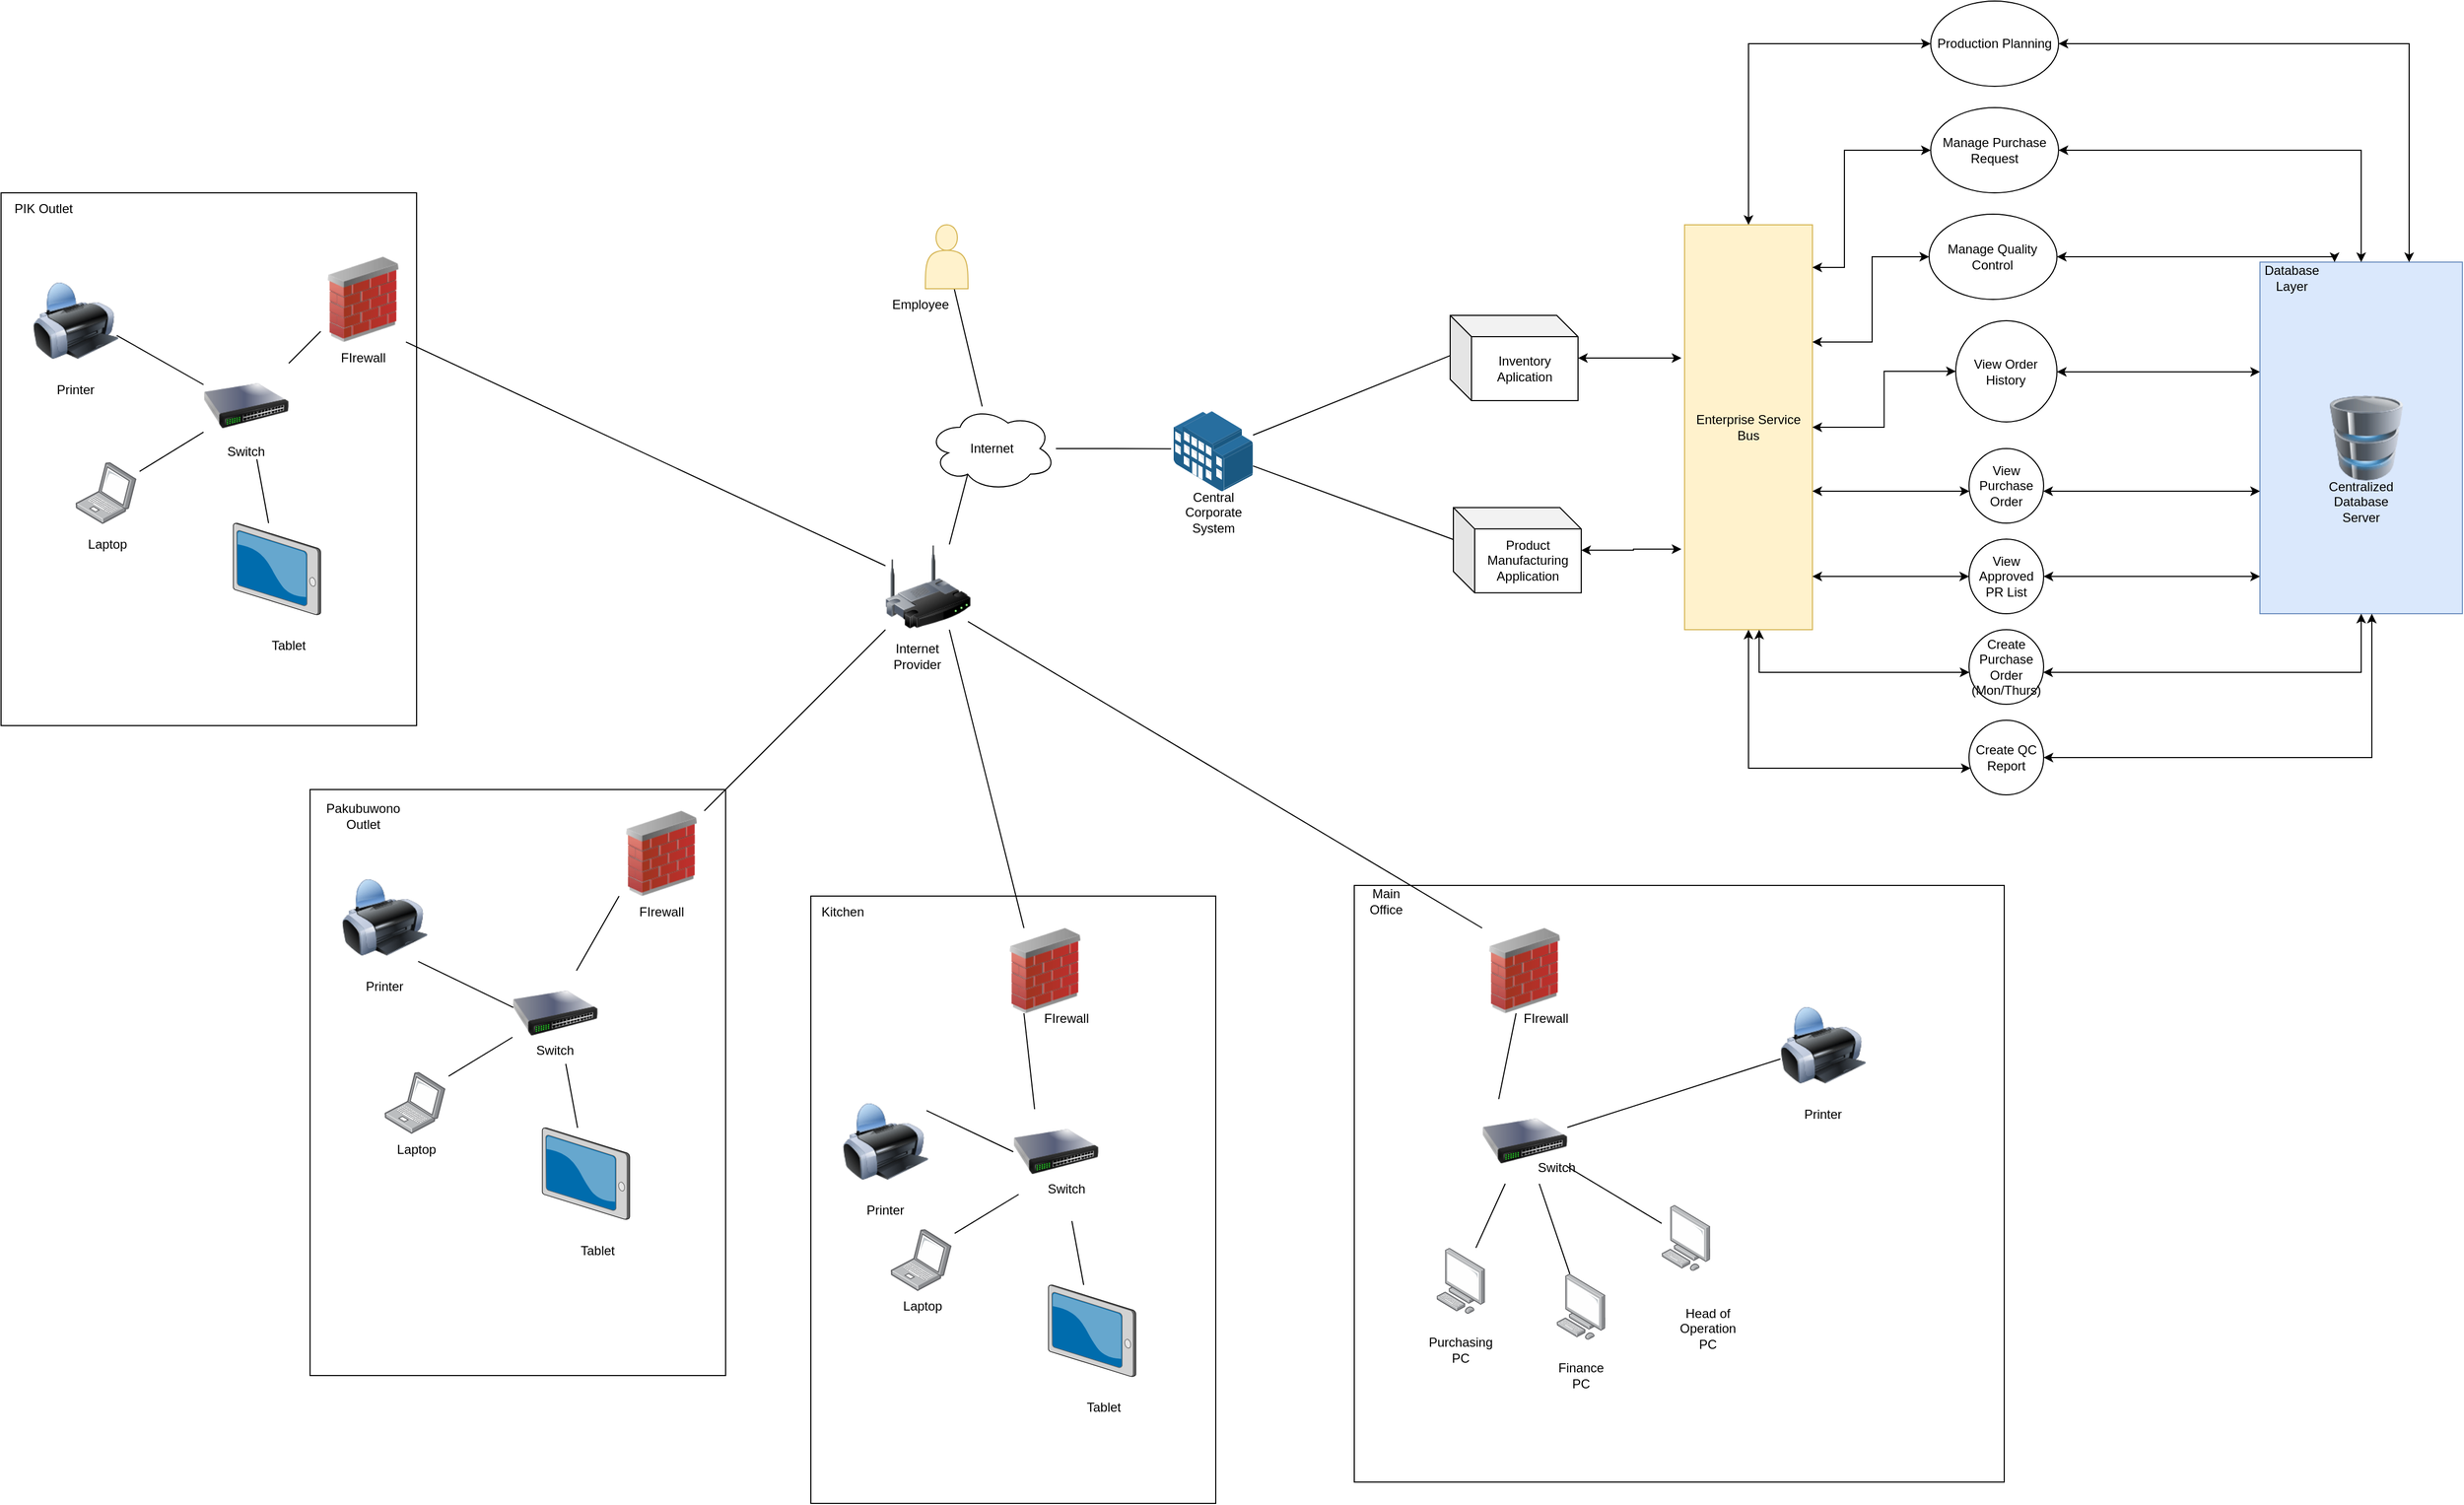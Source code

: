 <mxfile version="21.5.0" type="google">
  <diagram name="Network Diagram" id="NVMq7lsLO7Owd25coHqG">
    <mxGraphModel grid="0" page="0" gridSize="10" guides="1" tooltips="1" connect="1" arrows="1" fold="1" pageScale="1" pageWidth="850" pageHeight="1100" math="0" shadow="0">
      <root>
        <mxCell id="0" />
        <mxCell id="1" parent="0" />
        <mxCell id="jkwwJKn7hhoEOLC9MU1T-40" style="rounded=0;orthogonalLoop=1;jettySize=auto;html=1;endArrow=none;endFill=0;" edge="1" parent="1" source="jkwwJKn7hhoEOLC9MU1T-1" target="jkwwJKn7hhoEOLC9MU1T-2">
          <mxGeometry relative="1" as="geometry" />
        </mxCell>
        <mxCell id="jkwwJKn7hhoEOLC9MU1T-74" style="edgeStyle=orthogonalEdgeStyle;rounded=0;orthogonalLoop=1;jettySize=auto;html=1;entryX=-0.025;entryY=0.47;entryDx=0;entryDy=0;entryPerimeter=0;endArrow=none;endFill=0;" edge="1" parent="1" source="jkwwJKn7hhoEOLC9MU1T-1" target="jkwwJKn7hhoEOLC9MU1T-7">
          <mxGeometry relative="1" as="geometry" />
        </mxCell>
        <mxCell id="jkwwJKn7hhoEOLC9MU1T-1" value="Internet" style="ellipse;shape=cloud;whiteSpace=wrap;html=1;" vertex="1" parent="1">
          <mxGeometry x="360" y="290" width="120" height="80" as="geometry" />
        </mxCell>
        <mxCell id="jkwwJKn7hhoEOLC9MU1T-2" value="" style="shape=actor;whiteSpace=wrap;html=1;fillColor=#fff2cc;strokeColor=#d6b656;" vertex="1" parent="1">
          <mxGeometry x="357.5" y="120" width="40" height="60" as="geometry" />
        </mxCell>
        <mxCell id="jkwwJKn7hhoEOLC9MU1T-4" value="Employee" style="text;html=1;strokeColor=none;fillColor=none;align=center;verticalAlign=middle;whiteSpace=wrap;rounded=0;" vertex="1" parent="1">
          <mxGeometry x="322.5" y="180" width="60" height="30" as="geometry" />
        </mxCell>
        <mxCell id="jkwwJKn7hhoEOLC9MU1T-5" value="" style="rounded=0;whiteSpace=wrap;html=1;" vertex="1" parent="1">
          <mxGeometry x="-510" y="90" width="390" height="500" as="geometry" />
        </mxCell>
        <mxCell id="jkwwJKn7hhoEOLC9MU1T-6" value="PIK Outlet" style="text;html=1;strokeColor=none;fillColor=none;align=center;verticalAlign=middle;whiteSpace=wrap;rounded=0;" vertex="1" parent="1">
          <mxGeometry x="-500" y="90" width="60" height="30" as="geometry" />
        </mxCell>
        <mxCell id="jkwwJKn7hhoEOLC9MU1T-75" style="rounded=0;orthogonalLoop=1;jettySize=auto;html=1;entryX=0.006;entryY=0.468;entryDx=0;entryDy=0;entryPerimeter=0;endArrow=none;endFill=0;" edge="1" parent="1" source="jkwwJKn7hhoEOLC9MU1T-7" target="jkwwJKn7hhoEOLC9MU1T-72">
          <mxGeometry relative="1" as="geometry" />
        </mxCell>
        <mxCell id="jkwwJKn7hhoEOLC9MU1T-76" style="rounded=0;orthogonalLoop=1;jettySize=auto;html=1;entryX=0;entryY=0;entryDx=0;entryDy=30;entryPerimeter=0;endArrow=none;endFill=0;" edge="1" parent="1" source="jkwwJKn7hhoEOLC9MU1T-7" target="jkwwJKn7hhoEOLC9MU1T-73">
          <mxGeometry relative="1" as="geometry" />
        </mxCell>
        <mxCell id="jkwwJKn7hhoEOLC9MU1T-7" value="" style="image;points=[];aspect=fixed;html=1;align=center;shadow=0;dashed=0;image=img/lib/allied_telesis/buildings/Large_Building.svg;" vertex="1" parent="1">
          <mxGeometry x="590" y="295" width="75" height="75" as="geometry" />
        </mxCell>
        <mxCell id="jkwwJKn7hhoEOLC9MU1T-9" value="" style="rounded=0;whiteSpace=wrap;html=1;" vertex="1" parent="1">
          <mxGeometry x="-220" y="650" width="390" height="550" as="geometry" />
        </mxCell>
        <mxCell id="jkwwJKn7hhoEOLC9MU1T-10" value="Pakubuwono Outlet" style="text;html=1;strokeColor=none;fillColor=none;align=center;verticalAlign=middle;whiteSpace=wrap;rounded=0;" vertex="1" parent="1">
          <mxGeometry x="-220" y="660" width="100" height="30" as="geometry" />
        </mxCell>
        <mxCell id="jkwwJKn7hhoEOLC9MU1T-13" value="" style="rounded=0;whiteSpace=wrap;html=1;fontStyle=1" vertex="1" parent="1">
          <mxGeometry x="250" y="750" width="380" height="570" as="geometry" />
        </mxCell>
        <mxCell id="jkwwJKn7hhoEOLC9MU1T-14" value="Kitchen" style="text;html=1;strokeColor=none;fillColor=none;align=center;verticalAlign=middle;whiteSpace=wrap;rounded=0;fontStyle=0" vertex="1" parent="1">
          <mxGeometry x="250" y="750" width="60" height="30" as="geometry" />
        </mxCell>
        <mxCell id="jkwwJKn7hhoEOLC9MU1T-15" value="" style="rounded=0;whiteSpace=wrap;html=1;" vertex="1" parent="1">
          <mxGeometry x="760" y="740" width="610" height="560" as="geometry" />
        </mxCell>
        <mxCell id="jkwwJKn7hhoEOLC9MU1T-16" value="Main Office" style="text;html=1;strokeColor=none;fillColor=none;align=center;verticalAlign=middle;whiteSpace=wrap;rounded=0;" vertex="1" parent="1">
          <mxGeometry x="760" y="740" width="60" height="30" as="geometry" />
        </mxCell>
        <mxCell id="jkwwJKn7hhoEOLC9MU1T-17" value="" style="image;html=1;image=img/lib/clip_art/networking/Firewall_02_128x128.png" vertex="1" parent="1">
          <mxGeometry x="-210" y="150" width="80" height="80" as="geometry" />
        </mxCell>
        <mxCell id="jkwwJKn7hhoEOLC9MU1T-18" value="" style="image;html=1;image=img/lib/clip_art/networking/Firewall_02_128x128.png" vertex="1" parent="1">
          <mxGeometry x="70" y="670" width="80" height="80" as="geometry" />
        </mxCell>
        <mxCell id="jkwwJKn7hhoEOLC9MU1T-19" value="" style="image;html=1;image=img/lib/clip_art/networking/Firewall_02_128x128.png" vertex="1" parent="1">
          <mxGeometry x="430" y="780" width="80" height="80" as="geometry" />
        </mxCell>
        <mxCell id="jkwwJKn7hhoEOLC9MU1T-20" value="" style="image;html=1;image=img/lib/clip_art/networking/Firewall_02_128x128.png" vertex="1" parent="1">
          <mxGeometry x="880" y="780" width="80" height="80" as="geometry" />
        </mxCell>
        <mxCell id="jkwwJKn7hhoEOLC9MU1T-21" value="" style="image;html=1;image=img/lib/clip_art/networking/Wireless_Router_128x128.png" vertex="1" parent="1">
          <mxGeometry x="320" y="420" width="80" height="80" as="geometry" />
        </mxCell>
        <mxCell id="jkwwJKn7hhoEOLC9MU1T-22" value="" style="endArrow=none;html=1;rounded=0;exitX=1;exitY=1;exitDx=0;exitDy=0;entryX=0;entryY=0.25;entryDx=0;entryDy=0;" edge="1" parent="1" source="jkwwJKn7hhoEOLC9MU1T-17" target="jkwwJKn7hhoEOLC9MU1T-21">
          <mxGeometry width="50" height="50" relative="1" as="geometry">
            <mxPoint x="240" y="540" as="sourcePoint" />
            <mxPoint x="290" y="490" as="targetPoint" />
          </mxGeometry>
        </mxCell>
        <mxCell id="jkwwJKn7hhoEOLC9MU1T-23" value="" style="endArrow=none;html=1;rounded=0;exitX=1;exitY=0;exitDx=0;exitDy=0;entryX=0;entryY=1;entryDx=0;entryDy=0;" edge="1" parent="1" source="jkwwJKn7hhoEOLC9MU1T-18" target="jkwwJKn7hhoEOLC9MU1T-21">
          <mxGeometry width="50" height="50" relative="1" as="geometry">
            <mxPoint x="240" y="540" as="sourcePoint" />
            <mxPoint x="290" y="490" as="targetPoint" />
          </mxGeometry>
        </mxCell>
        <mxCell id="jkwwJKn7hhoEOLC9MU1T-24" value="" style="endArrow=none;html=1;rounded=0;entryX=0.75;entryY=1;entryDx=0;entryDy=0;exitX=0.25;exitY=0;exitDx=0;exitDy=0;" edge="1" parent="1" source="jkwwJKn7hhoEOLC9MU1T-19" target="jkwwJKn7hhoEOLC9MU1T-21">
          <mxGeometry width="50" height="50" relative="1" as="geometry">
            <mxPoint x="410" y="620" as="sourcePoint" />
            <mxPoint x="460" y="570" as="targetPoint" />
          </mxGeometry>
        </mxCell>
        <mxCell id="jkwwJKn7hhoEOLC9MU1T-25" value="Internet Provider" style="text;html=1;strokeColor=none;fillColor=none;align=center;verticalAlign=middle;whiteSpace=wrap;rounded=0;" vertex="1" parent="1">
          <mxGeometry x="320" y="510" width="60" height="30" as="geometry" />
        </mxCell>
        <mxCell id="jkwwJKn7hhoEOLC9MU1T-26" value="" style="endArrow=none;html=1;rounded=0;entryX=0;entryY=0;entryDx=0;entryDy=0;exitX=0.968;exitY=0.904;exitDx=0;exitDy=0;exitPerimeter=0;" edge="1" parent="1" source="jkwwJKn7hhoEOLC9MU1T-21" target="jkwwJKn7hhoEOLC9MU1T-20">
          <mxGeometry width="50" height="50" relative="1" as="geometry">
            <mxPoint x="410" y="620" as="sourcePoint" />
            <mxPoint x="460" y="570" as="targetPoint" />
          </mxGeometry>
        </mxCell>
        <mxCell id="jkwwJKn7hhoEOLC9MU1T-27" value="" style="endArrow=none;html=1;rounded=0;entryX=0.31;entryY=0.8;entryDx=0;entryDy=0;entryPerimeter=0;exitX=0.75;exitY=0;exitDx=0;exitDy=0;" edge="1" parent="1" source="jkwwJKn7hhoEOLC9MU1T-21" target="jkwwJKn7hhoEOLC9MU1T-1">
          <mxGeometry width="50" height="50" relative="1" as="geometry">
            <mxPoint x="480" y="550" as="sourcePoint" />
            <mxPoint x="530" y="500" as="targetPoint" />
          </mxGeometry>
        </mxCell>
        <mxCell id="jkwwJKn7hhoEOLC9MU1T-28" value="" style="image;html=1;image=img/lib/clip_art/networking/Switch_128x128.png" vertex="1" parent="1">
          <mxGeometry x="-320" y="250" width="80" height="80" as="geometry" />
        </mxCell>
        <mxCell id="jkwwJKn7hhoEOLC9MU1T-29" value="" style="image;html=1;image=img/lib/clip_art/networking/Switch_128x128.png" vertex="1" parent="1">
          <mxGeometry x="-30" y="820" width="80" height="80" as="geometry" />
        </mxCell>
        <mxCell id="jkwwJKn7hhoEOLC9MU1T-30" value="" style="image;html=1;image=img/lib/clip_art/networking/Switch_128x128.png" vertex="1" parent="1">
          <mxGeometry x="440" y="950" width="80" height="80" as="geometry" />
        </mxCell>
        <mxCell id="jkwwJKn7hhoEOLC9MU1T-31" value="" style="image;html=1;image=img/lib/clip_art/networking/Switch_128x128.png" vertex="1" parent="1">
          <mxGeometry x="880" y="940" width="80" height="80" as="geometry" />
        </mxCell>
        <mxCell id="jkwwJKn7hhoEOLC9MU1T-32" value="FIrewall" style="text;html=1;strokeColor=none;fillColor=none;align=center;verticalAlign=middle;whiteSpace=wrap;rounded=0;" vertex="1" parent="1">
          <mxGeometry x="-200" y="230" width="60" height="30" as="geometry" />
        </mxCell>
        <mxCell id="jkwwJKn7hhoEOLC9MU1T-33" value="FIrewall" style="text;html=1;strokeColor=none;fillColor=none;align=center;verticalAlign=middle;whiteSpace=wrap;rounded=0;" vertex="1" parent="1">
          <mxGeometry x="80" y="750" width="60" height="30" as="geometry" />
        </mxCell>
        <mxCell id="jkwwJKn7hhoEOLC9MU1T-34" value="FIrewall" style="text;html=1;strokeColor=none;fillColor=none;align=center;verticalAlign=middle;whiteSpace=wrap;rounded=0;" vertex="1" parent="1">
          <mxGeometry x="460" y="850" width="60" height="30" as="geometry" />
        </mxCell>
        <mxCell id="jkwwJKn7hhoEOLC9MU1T-35" value="FIrewall" style="text;html=1;strokeColor=none;fillColor=none;align=center;verticalAlign=middle;whiteSpace=wrap;rounded=0;" vertex="1" parent="1">
          <mxGeometry x="910" y="850" width="60" height="30" as="geometry" />
        </mxCell>
        <mxCell id="jkwwJKn7hhoEOLC9MU1T-36" value="Switch" style="text;html=1;strokeColor=none;fillColor=none;align=center;verticalAlign=middle;whiteSpace=wrap;rounded=0;" vertex="1" parent="1">
          <mxGeometry x="-310" y="318" width="60" height="30" as="geometry" />
        </mxCell>
        <mxCell id="jkwwJKn7hhoEOLC9MU1T-37" value="Switch" style="text;html=1;strokeColor=none;fillColor=none;align=center;verticalAlign=middle;whiteSpace=wrap;rounded=0;" vertex="1" parent="1">
          <mxGeometry x="-20" y="880" width="60" height="30" as="geometry" />
        </mxCell>
        <mxCell id="jkwwJKn7hhoEOLC9MU1T-38" value="Switch" style="text;html=1;strokeColor=none;fillColor=none;align=center;verticalAlign=middle;whiteSpace=wrap;rounded=0;" vertex="1" parent="1">
          <mxGeometry x="460" y="1010" width="60" height="30" as="geometry" />
        </mxCell>
        <mxCell id="jkwwJKn7hhoEOLC9MU1T-39" value="Switch" style="text;html=1;strokeColor=none;fillColor=none;align=center;verticalAlign=middle;whiteSpace=wrap;rounded=0;" vertex="1" parent="1">
          <mxGeometry x="920" y="990" width="60" height="30" as="geometry" />
        </mxCell>
        <mxCell id="jkwwJKn7hhoEOLC9MU1T-41" value="" style="image;points=[];aspect=fixed;html=1;align=center;shadow=0;dashed=0;image=img/lib/allied_telesis/computer_and_terminals/Personal_Computer.svg;" vertex="1" parent="1">
          <mxGeometry x="1048.5" y="1040" width="45.6" height="61.8" as="geometry" />
        </mxCell>
        <mxCell id="jkwwJKn7hhoEOLC9MU1T-44" value="Head of Operation PC" style="text;html=1;strokeColor=none;fillColor=none;align=center;verticalAlign=middle;whiteSpace=wrap;rounded=0;" vertex="1" parent="1">
          <mxGeometry x="1061.5" y="1141" width="60" height="30" as="geometry" />
        </mxCell>
        <mxCell id="jkwwJKn7hhoEOLC9MU1T-49" value="Laptop" style="text;html=1;strokeColor=none;fillColor=none;align=center;verticalAlign=middle;whiteSpace=wrap;rounded=0;" vertex="1" parent="1">
          <mxGeometry x="-440" y="405.45" width="60" height="30" as="geometry" />
        </mxCell>
        <mxCell id="jkwwJKn7hhoEOLC9MU1T-58" value="" style="image;points=[];aspect=fixed;html=1;align=center;shadow=0;dashed=0;image=img/lib/allied_telesis/computer_and_terminals/Personal_Computer.svg;" vertex="1" parent="1">
          <mxGeometry x="950" y="1104.55" width="45.6" height="61.8" as="geometry" />
        </mxCell>
        <mxCell id="jkwwJKn7hhoEOLC9MU1T-61" value="Finance PC" style="text;html=1;strokeColor=none;fillColor=none;align=center;verticalAlign=middle;whiteSpace=wrap;rounded=0;" vertex="1" parent="1">
          <mxGeometry x="942.8" y="1185" width="60" height="30" as="geometry" />
        </mxCell>
        <mxCell id="jkwwJKn7hhoEOLC9MU1T-62" value="" style="image;html=1;image=img/lib/clip_art/computers/Printer_128x128.png" vertex="1" parent="1">
          <mxGeometry x="-190" y="730" width="80" height="80" as="geometry" />
        </mxCell>
        <mxCell id="jkwwJKn7hhoEOLC9MU1T-63" value="Printer" style="text;html=1;strokeColor=none;fillColor=none;align=center;verticalAlign=middle;whiteSpace=wrap;rounded=0;" vertex="1" parent="1">
          <mxGeometry x="-180" y="820" width="60" height="30" as="geometry" />
        </mxCell>
        <mxCell id="jkwwJKn7hhoEOLC9MU1T-64" value="" style="image;html=1;image=img/lib/clip_art/computers/Printer_128x128.png" vertex="1" parent="1">
          <mxGeometry x="-480" y="170" width="80" height="80" as="geometry" />
        </mxCell>
        <mxCell id="jkwwJKn7hhoEOLC9MU1T-65" value="Printer" style="text;html=1;strokeColor=none;fillColor=none;align=center;verticalAlign=middle;whiteSpace=wrap;rounded=0;" vertex="1" parent="1">
          <mxGeometry x="-470" y="260" width="60" height="30" as="geometry" />
        </mxCell>
        <mxCell id="jkwwJKn7hhoEOLC9MU1T-66" value="" style="image;html=1;image=img/lib/clip_art/computers/Printer_128x128.png" vertex="1" parent="1">
          <mxGeometry x="280" y="940.4" width="80" height="80" as="geometry" />
        </mxCell>
        <mxCell id="jkwwJKn7hhoEOLC9MU1T-67" value="Printer" style="text;html=1;strokeColor=none;fillColor=none;align=center;verticalAlign=middle;whiteSpace=wrap;rounded=0;" vertex="1" parent="1">
          <mxGeometry x="290" y="1030.4" width="60" height="30" as="geometry" />
        </mxCell>
        <mxCell id="jkwwJKn7hhoEOLC9MU1T-68" value="" style="image;html=1;image=img/lib/clip_art/computers/Printer_128x128.png" vertex="1" parent="1">
          <mxGeometry x="1160" y="850" width="80" height="80" as="geometry" />
        </mxCell>
        <mxCell id="jkwwJKn7hhoEOLC9MU1T-69" value="Printer" style="text;html=1;strokeColor=none;fillColor=none;align=center;verticalAlign=middle;whiteSpace=wrap;rounded=0;" vertex="1" parent="1">
          <mxGeometry x="1170" y="940" width="60" height="30" as="geometry" />
        </mxCell>
        <mxCell id="jkwwJKn7hhoEOLC9MU1T-71" value="Central Corporate System" style="text;html=1;strokeColor=none;fillColor=none;align=center;verticalAlign=middle;whiteSpace=wrap;rounded=0;" vertex="1" parent="1">
          <mxGeometry x="598" y="375" width="60" height="30" as="geometry" />
        </mxCell>
        <mxCell id="jkwwJKn7hhoEOLC9MU1T-78" value="" style="edgeStyle=orthogonalEdgeStyle;rounded=0;orthogonalLoop=1;jettySize=auto;html=1;entryX=-0.025;entryY=0.329;entryDx=0;entryDy=0;entryPerimeter=0;startArrow=classic;startFill=1;" edge="1" parent="1" source="jkwwJKn7hhoEOLC9MU1T-72" target="jkwwJKn7hhoEOLC9MU1T-77">
          <mxGeometry relative="1" as="geometry" />
        </mxCell>
        <mxCell id="jkwwJKn7hhoEOLC9MU1T-72" value="Inventory Aplication" style="shape=cube;whiteSpace=wrap;html=1;boundedLbl=1;backgroundOutline=1;darkOpacity=0.05;darkOpacity2=0.1;" vertex="1" parent="1">
          <mxGeometry x="850" y="205" width="120" height="80" as="geometry" />
        </mxCell>
        <mxCell id="jkwwJKn7hhoEOLC9MU1T-79" value="" style="edgeStyle=orthogonalEdgeStyle;rounded=0;orthogonalLoop=1;jettySize=auto;html=1;entryX=-0.025;entryY=0.801;entryDx=0;entryDy=0;entryPerimeter=0;startArrow=classic;startFill=1;" edge="1" parent="1" source="jkwwJKn7hhoEOLC9MU1T-73" target="jkwwJKn7hhoEOLC9MU1T-77">
          <mxGeometry relative="1" as="geometry">
            <Array as="points">
              <mxPoint x="1022" y="425" />
              <mxPoint x="1022" y="424" />
            </Array>
          </mxGeometry>
        </mxCell>
        <mxCell id="jkwwJKn7hhoEOLC9MU1T-73" value="Product Manufacturing Application" style="shape=cube;whiteSpace=wrap;html=1;boundedLbl=1;backgroundOutline=1;darkOpacity=0.05;darkOpacity2=0.1;" vertex="1" parent="1">
          <mxGeometry x="853" y="385.4" width="120" height="80" as="geometry" />
        </mxCell>
        <mxCell id="jkwwJKn7hhoEOLC9MU1T-77" value="Enterprise Service Bus" style="rounded=0;whiteSpace=wrap;html=1;fillColor=#fff2cc;strokeColor=#d6b656;" vertex="1" parent="1">
          <mxGeometry x="1070" y="120" width="120" height="380" as="geometry" />
        </mxCell>
        <mxCell id="jkwwJKn7hhoEOLC9MU1T-80" value="" style="rounded=0;whiteSpace=wrap;html=1;fillColor=#dae8fc;strokeColor=#6c8ebf;" vertex="1" parent="1">
          <mxGeometry x="1610" y="155" width="190" height="330" as="geometry" />
        </mxCell>
        <mxCell id="jkwwJKn7hhoEOLC9MU1T-81" value="Database Layer" style="text;html=1;strokeColor=none;fillColor=none;align=center;verticalAlign=middle;whiteSpace=wrap;rounded=0;" vertex="1" parent="1">
          <mxGeometry x="1610" y="155" width="60" height="30" as="geometry" />
        </mxCell>
        <mxCell id="jkwwJKn7hhoEOLC9MU1T-82" value="" style="image;html=1;image=img/lib/clip_art/computers/Database_128x128.png" vertex="1" parent="1">
          <mxGeometry x="1670" y="280" width="80" height="80" as="geometry" />
        </mxCell>
        <mxCell id="jkwwJKn7hhoEOLC9MU1T-83" value="Centralized Database Server" style="text;html=1;strokeColor=none;fillColor=none;align=center;verticalAlign=middle;whiteSpace=wrap;rounded=0;" vertex="1" parent="1">
          <mxGeometry x="1675" y="365" width="60" height="30" as="geometry" />
        </mxCell>
        <mxCell id="jkwwJKn7hhoEOLC9MU1T-85" value="" style="endArrow=none;html=1;rounded=0;" edge="1" parent="1" source="jkwwJKn7hhoEOLC9MU1T-28">
          <mxGeometry width="50" height="50" relative="1" as="geometry">
            <mxPoint x="-250" y="260" as="sourcePoint" />
            <mxPoint x="-210" y="220" as="targetPoint" />
          </mxGeometry>
        </mxCell>
        <mxCell id="jkwwJKn7hhoEOLC9MU1T-86" value="" style="endArrow=none;html=1;rounded=0;exitX=0.982;exitY=0.672;exitDx=0;exitDy=0;exitPerimeter=0;entryX=0;entryY=0.25;entryDx=0;entryDy=0;" edge="1" parent="1" source="jkwwJKn7hhoEOLC9MU1T-64" target="jkwwJKn7hhoEOLC9MU1T-28">
          <mxGeometry width="50" height="50" relative="1" as="geometry">
            <mxPoint x="-290" y="350" as="sourcePoint" />
            <mxPoint x="-240" y="300" as="targetPoint" />
          </mxGeometry>
        </mxCell>
        <mxCell id="jkwwJKn7hhoEOLC9MU1T-87" value="" style="endArrow=none;html=1;rounded=0;exitX=0.893;exitY=1.016;exitDx=0;exitDy=0;exitPerimeter=0;entryX=0.009;entryY=0.432;entryDx=0;entryDy=0;entryPerimeter=0;" edge="1" parent="1" source="jkwwJKn7hhoEOLC9MU1T-62" target="jkwwJKn7hhoEOLC9MU1T-29">
          <mxGeometry width="50" height="50" relative="1" as="geometry">
            <mxPoint y="750" as="sourcePoint" />
            <mxPoint x="50" y="700" as="targetPoint" />
          </mxGeometry>
        </mxCell>
        <mxCell id="jkwwJKn7hhoEOLC9MU1T-88" value="" style="endArrow=none;html=1;rounded=0;exitX=0.75;exitY=0;exitDx=0;exitDy=0;entryX=0;entryY=1;entryDx=0;entryDy=0;" edge="1" parent="1" source="jkwwJKn7hhoEOLC9MU1T-29" target="jkwwJKn7hhoEOLC9MU1T-18">
          <mxGeometry width="50" height="50" relative="1" as="geometry">
            <mxPoint y="750" as="sourcePoint" />
            <mxPoint x="50" y="700" as="targetPoint" />
          </mxGeometry>
        </mxCell>
        <mxCell id="jkwwJKn7hhoEOLC9MU1T-89" value="" style="endArrow=none;html=1;rounded=0;exitX=0.982;exitY=0.136;exitDx=0;exitDy=0;exitPerimeter=0;entryX=0;entryY=0.5;entryDx=0;entryDy=0;" edge="1" parent="1" source="jkwwJKn7hhoEOLC9MU1T-66" target="jkwwJKn7hhoEOLC9MU1T-30">
          <mxGeometry width="50" height="50" relative="1" as="geometry">
            <mxPoint x="360" y="940" as="sourcePoint" />
            <mxPoint x="410" y="890" as="targetPoint" />
          </mxGeometry>
        </mxCell>
        <mxCell id="jkwwJKn7hhoEOLC9MU1T-90" value="" style="endArrow=none;html=1;rounded=0;entryX=0.25;entryY=1;entryDx=0;entryDy=0;exitX=0.25;exitY=0;exitDx=0;exitDy=0;" edge="1" parent="1" source="jkwwJKn7hhoEOLC9MU1T-30" target="jkwwJKn7hhoEOLC9MU1T-19">
          <mxGeometry width="50" height="50" relative="1" as="geometry">
            <mxPoint x="360" y="940" as="sourcePoint" />
            <mxPoint x="410" y="890" as="targetPoint" />
          </mxGeometry>
        </mxCell>
        <mxCell id="jkwwJKn7hhoEOLC9MU1T-91" value="" style="endArrow=none;html=1;rounded=0;exitX=0.195;exitY=0.007;exitDx=0;exitDy=0;exitPerimeter=0;" edge="1" parent="1" source="jkwwJKn7hhoEOLC9MU1T-31" target="jkwwJKn7hhoEOLC9MU1T-20">
          <mxGeometry width="50" height="50" relative="1" as="geometry">
            <mxPoint x="850" y="940" as="sourcePoint" />
            <mxPoint x="900" y="890" as="targetPoint" />
          </mxGeometry>
        </mxCell>
        <mxCell id="jkwwJKn7hhoEOLC9MU1T-92" value="" style="endArrow=none;html=1;rounded=0;" edge="1" parent="1" source="jkwwJKn7hhoEOLC9MU1T-31" target="jkwwJKn7hhoEOLC9MU1T-68">
          <mxGeometry width="50" height="50" relative="1" as="geometry">
            <mxPoint x="980" y="1000" as="sourcePoint" />
            <mxPoint x="1030" y="950" as="targetPoint" />
          </mxGeometry>
        </mxCell>
        <mxCell id="d4GdmEZLq7_YlJv6CLmo-1" value="" style="verticalLabelPosition=bottom;sketch=0;aspect=fixed;html=1;verticalAlign=top;strokeColor=none;align=center;outlineConnect=0;shape=mxgraph.citrix.tablet_2;" vertex="1" parent="1">
          <mxGeometry x="-292" y="400" width="82" height="86" as="geometry" />
        </mxCell>
        <mxCell id="d4GdmEZLq7_YlJv6CLmo-2" value="" style="endArrow=none;html=1;rounded=0;" edge="1" parent="1" target="jkwwJKn7hhoEOLC9MU1T-28">
          <mxGeometry width="50" height="50" relative="1" as="geometry">
            <mxPoint x="-380" y="351.441" as="sourcePoint" />
            <mxPoint x="-310" y="280" as="targetPoint" />
          </mxGeometry>
        </mxCell>
        <mxCell id="i6U4-BNK0jWFAg_k8UE4-1" value="" style="endArrow=none;html=1;rounded=0;entryX=0.667;entryY=0.733;entryDx=0;entryDy=0;entryPerimeter=0;" edge="1" parent="1" source="d4GdmEZLq7_YlJv6CLmo-1" target="jkwwJKn7hhoEOLC9MU1T-36">
          <mxGeometry width="50" height="50" relative="1" as="geometry">
            <mxPoint x="-370" y="361" as="sourcePoint" />
            <mxPoint x="-310" y="325" as="targetPoint" />
          </mxGeometry>
        </mxCell>
        <mxCell id="i6U4-BNK0jWFAg_k8UE4-5" value="Laptop" style="text;html=1;strokeColor=none;fillColor=none;align=center;verticalAlign=middle;whiteSpace=wrap;rounded=0;" vertex="1" parent="1">
          <mxGeometry x="-150" y="972.95" width="60" height="30" as="geometry" />
        </mxCell>
        <mxCell id="i6U4-BNK0jWFAg_k8UE4-6" value="" style="verticalLabelPosition=bottom;sketch=0;aspect=fixed;html=1;verticalAlign=top;strokeColor=none;align=center;outlineConnect=0;shape=mxgraph.citrix.tablet_2;" vertex="1" parent="1">
          <mxGeometry x="-2" y="967.5" width="82" height="86" as="geometry" />
        </mxCell>
        <mxCell id="i6U4-BNK0jWFAg_k8UE4-7" value="" style="endArrow=none;html=1;rounded=0;" edge="1" parent="1">
          <mxGeometry width="50" height="50" relative="1" as="geometry">
            <mxPoint x="-90" y="919.058" as="sourcePoint" />
            <mxPoint x="-30" y="882.5" as="targetPoint" />
          </mxGeometry>
        </mxCell>
        <mxCell id="i6U4-BNK0jWFAg_k8UE4-8" value="" style="endArrow=none;html=1;rounded=0;entryX=0.667;entryY=0.733;entryDx=0;entryDy=0;entryPerimeter=0;" edge="1" parent="1" source="i6U4-BNK0jWFAg_k8UE4-6">
          <mxGeometry width="50" height="50" relative="1" as="geometry">
            <mxPoint x="-80" y="928.5" as="sourcePoint" />
            <mxPoint x="20" y="907.5" as="targetPoint" />
          </mxGeometry>
        </mxCell>
        <mxCell id="i6U4-BNK0jWFAg_k8UE4-9" value="Tablet" style="text;html=1;strokeColor=none;fillColor=none;align=center;verticalAlign=middle;whiteSpace=wrap;rounded=0;" vertex="1" parent="1">
          <mxGeometry x="20" y="1067.5" width="60" height="30" as="geometry" />
        </mxCell>
        <mxCell id="i6U4-BNK0jWFAg_k8UE4-10" value="" style="image;points=[];aspect=fixed;html=1;align=center;shadow=0;dashed=0;image=img/lib/allied_telesis/computer_and_terminals/Laptop.svg;" vertex="1" parent="1">
          <mxGeometry x="-440" y="342.8" width="57" height="57.81" as="geometry" />
        </mxCell>
        <mxCell id="i6U4-BNK0jWFAg_k8UE4-2" value="Tablet" style="text;html=1;strokeColor=none;fillColor=none;align=center;verticalAlign=middle;whiteSpace=wrap;rounded=0;" vertex="1" parent="1">
          <mxGeometry x="-270" y="500" width="60" height="30" as="geometry" />
        </mxCell>
        <mxCell id="i6U4-BNK0jWFAg_k8UE4-11" value="" style="image;points=[];aspect=fixed;html=1;align=center;shadow=0;dashed=0;image=img/lib/allied_telesis/computer_and_terminals/Laptop.svg;" vertex="1" parent="1">
          <mxGeometry x="-150" y="915.14" width="57" height="57.81" as="geometry" />
        </mxCell>
        <mxCell id="i6U4-BNK0jWFAg_k8UE4-16" value="Laptop" style="text;html=1;strokeColor=none;fillColor=none;align=center;verticalAlign=middle;whiteSpace=wrap;rounded=0;" vertex="1" parent="1">
          <mxGeometry x="325" y="1120.45" width="60" height="30" as="geometry" />
        </mxCell>
        <mxCell id="i6U4-BNK0jWFAg_k8UE4-17" value="" style="verticalLabelPosition=bottom;sketch=0;aspect=fixed;html=1;verticalAlign=top;strokeColor=none;align=center;outlineConnect=0;shape=mxgraph.citrix.tablet_2;" vertex="1" parent="1">
          <mxGeometry x="473" y="1115" width="82" height="86" as="geometry" />
        </mxCell>
        <mxCell id="i6U4-BNK0jWFAg_k8UE4-18" value="" style="endArrow=none;html=1;rounded=0;" edge="1" parent="1">
          <mxGeometry width="50" height="50" relative="1" as="geometry">
            <mxPoint x="385" y="1066.558" as="sourcePoint" />
            <mxPoint x="445" y="1030" as="targetPoint" />
          </mxGeometry>
        </mxCell>
        <mxCell id="i6U4-BNK0jWFAg_k8UE4-19" value="" style="endArrow=none;html=1;rounded=0;entryX=0.667;entryY=0.733;entryDx=0;entryDy=0;entryPerimeter=0;" edge="1" parent="1" source="i6U4-BNK0jWFAg_k8UE4-17">
          <mxGeometry width="50" height="50" relative="1" as="geometry">
            <mxPoint x="395" y="1076" as="sourcePoint" />
            <mxPoint x="495.0" y="1055" as="targetPoint" />
          </mxGeometry>
        </mxCell>
        <mxCell id="i6U4-BNK0jWFAg_k8UE4-20" value="Tablet" style="text;html=1;strokeColor=none;fillColor=none;align=center;verticalAlign=middle;whiteSpace=wrap;rounded=0;" vertex="1" parent="1">
          <mxGeometry x="495.0" y="1215" width="60" height="30" as="geometry" />
        </mxCell>
        <mxCell id="i6U4-BNK0jWFAg_k8UE4-21" value="" style="image;points=[];aspect=fixed;html=1;align=center;shadow=0;dashed=0;image=img/lib/allied_telesis/computer_and_terminals/Laptop.svg;" vertex="1" parent="1">
          <mxGeometry x="325" y="1062.64" width="57" height="57.81" as="geometry" />
        </mxCell>
        <mxCell id="i6U4-BNK0jWFAg_k8UE4-22" value="" style="image;points=[];aspect=fixed;html=1;align=center;shadow=0;dashed=0;image=img/lib/allied_telesis/computer_and_terminals/Personal_Computer.svg;" vertex="1" parent="1">
          <mxGeometry x="837.2" y="1080.22" width="45.6" height="61.8" as="geometry" />
        </mxCell>
        <mxCell id="i6U4-BNK0jWFAg_k8UE4-23" value="Purchasing PC" style="text;html=1;strokeColor=none;fillColor=none;align=center;verticalAlign=middle;whiteSpace=wrap;rounded=0;" vertex="1" parent="1">
          <mxGeometry x="830" y="1160.67" width="60" height="30" as="geometry" />
        </mxCell>
        <mxCell id="i6U4-BNK0jWFAg_k8UE4-24" value="" style="endArrow=none;html=1;rounded=0;" edge="1" parent="1" source="jkwwJKn7hhoEOLC9MU1T-31" target="i6U4-BNK0jWFAg_k8UE4-22">
          <mxGeometry width="50" height="50" relative="1" as="geometry">
            <mxPoint x="970" y="977" as="sourcePoint" />
            <mxPoint x="1170" y="913" as="targetPoint" />
          </mxGeometry>
        </mxCell>
        <mxCell id="i6U4-BNK0jWFAg_k8UE4-25" value="" style="endArrow=none;html=1;rounded=0;" edge="1" parent="1" source="jkwwJKn7hhoEOLC9MU1T-31" target="jkwwJKn7hhoEOLC9MU1T-58">
          <mxGeometry width="50" height="50" relative="1" as="geometry">
            <mxPoint x="912" y="1030" as="sourcePoint" />
            <mxPoint x="884" y="1090" as="targetPoint" />
          </mxGeometry>
        </mxCell>
        <mxCell id="i6U4-BNK0jWFAg_k8UE4-26" value="" style="endArrow=none;html=1;rounded=0;" edge="1" parent="1" source="jkwwJKn7hhoEOLC9MU1T-31" target="jkwwJKn7hhoEOLC9MU1T-41">
          <mxGeometry width="50" height="50" relative="1" as="geometry">
            <mxPoint x="944" y="1030" as="sourcePoint" />
            <mxPoint x="972" y="1115" as="targetPoint" />
          </mxGeometry>
        </mxCell>
        <mxCell id="2i_2w3KIfX5WxP5sCduS-25" style="edgeStyle=orthogonalEdgeStyle;rounded=0;orthogonalLoop=1;jettySize=auto;html=1;fontFamily=Helvetica;fontSize=12;fontColor=default;startArrow=classic;startFill=1;" edge="1" parent="1" source="2i_2w3KIfX5WxP5sCduS-26" target="jkwwJKn7hhoEOLC9MU1T-77">
          <mxGeometry relative="1" as="geometry">
            <Array as="points">
              <mxPoint x="1130" y="-50" />
            </Array>
            <mxPoint x="1192" y="99.39" as="targetPoint" />
          </mxGeometry>
        </mxCell>
        <mxCell id="2i_2w3KIfX5WxP5sCduS-26" value="&lt;div&gt;Production Planning&lt;/div&gt;" style="ellipse;whiteSpace=wrap;html=1;" vertex="1" parent="1">
          <mxGeometry x="1301" y="-90" width="120" height="80" as="geometry" />
        </mxCell>
        <mxCell id="2i_2w3KIfX5WxP5sCduS-27" value="" style="edgeStyle=orthogonalEdgeStyle;rounded=0;orthogonalLoop=1;jettySize=auto;html=1;fontFamily=Helvetica;fontSize=12;fontColor=default;startArrow=classic;startFill=1;" edge="1" parent="1" source="2i_2w3KIfX5WxP5sCduS-28" target="jkwwJKn7hhoEOLC9MU1T-77">
          <mxGeometry relative="1" as="geometry">
            <Array as="points">
              <mxPoint x="1246" y="150" />
              <mxPoint x="1246" y="230" />
            </Array>
            <mxPoint x="1191" y="227.39" as="targetPoint" />
          </mxGeometry>
        </mxCell>
        <mxCell id="2i_2w3KIfX5WxP5sCduS-28" value="&lt;div&gt;Manage Quality Control&lt;/div&gt;" style="ellipse;whiteSpace=wrap;html=1;" vertex="1" parent="1">
          <mxGeometry x="1299.48" y="110.0" width="120" height="80" as="geometry" />
        </mxCell>
        <mxCell id="2i_2w3KIfX5WxP5sCduS-29" style="edgeStyle=orthogonalEdgeStyle;rounded=0;orthogonalLoop=1;jettySize=auto;html=1;fontFamily=Helvetica;fontSize=12;fontColor=default;startArrow=classic;startFill=1;" edge="1" parent="1" source="2i_2w3KIfX5WxP5sCduS-30" target="jkwwJKn7hhoEOLC9MU1T-77">
          <mxGeometry relative="1" as="geometry">
            <mxPoint x="1193" y="143.39" as="targetPoint" />
            <Array as="points">
              <mxPoint x="1220" y="50" />
              <mxPoint x="1220" y="160" />
            </Array>
          </mxGeometry>
        </mxCell>
        <mxCell id="2i_2w3KIfX5WxP5sCduS-30" value="Manage Purchase Request" style="ellipse;whiteSpace=wrap;html=1;" vertex="1" parent="1">
          <mxGeometry x="1301" y="10.0" width="120" height="80" as="geometry" />
        </mxCell>
        <mxCell id="2i_2w3KIfX5WxP5sCduS-31" style="edgeStyle=orthogonalEdgeStyle;rounded=0;orthogonalLoop=1;jettySize=auto;html=1;fontFamily=Helvetica;fontSize=12;fontColor=default;startArrow=classic;startFill=1;" edge="1" parent="1" source="2i_2w3KIfX5WxP5sCduS-32" target="jkwwJKn7hhoEOLC9MU1T-77">
          <mxGeometry relative="1" as="geometry">
            <mxPoint x="1190" y="347.39" as="targetPoint" />
          </mxGeometry>
        </mxCell>
        <mxCell id="2i_2w3KIfX5WxP5sCduS-32" value="&lt;div&gt;View Order History&lt;/div&gt;" style="ellipse;whiteSpace=wrap;html=1;aspect=fixed;" vertex="1" parent="1">
          <mxGeometry x="1324.48" y="210.0" width="95" height="95" as="geometry" />
        </mxCell>
        <mxCell id="2i_2w3KIfX5WxP5sCduS-33" style="edgeStyle=orthogonalEdgeStyle;rounded=0;orthogonalLoop=1;jettySize=auto;html=1;fontFamily=Helvetica;fontSize=12;fontColor=default;startArrow=classic;startFill=1;" edge="1" parent="1" source="2i_2w3KIfX5WxP5sCduS-34" target="jkwwJKn7hhoEOLC9MU1T-77">
          <mxGeometry relative="1" as="geometry">
            <mxPoint x="1194" y="452.39" as="targetPoint" />
            <Array as="points">
              <mxPoint x="1320" y="370" />
              <mxPoint x="1320" y="370" />
            </Array>
          </mxGeometry>
        </mxCell>
        <mxCell id="2i_2w3KIfX5WxP5sCduS-34" value="&lt;div&gt;View Purchase Order&lt;/div&gt;" style="ellipse;whiteSpace=wrap;html=1;aspect=fixed;" vertex="1" parent="1">
          <mxGeometry x="1336.98" y="330" width="70" height="70" as="geometry" />
        </mxCell>
        <mxCell id="2i_2w3KIfX5WxP5sCduS-35" style="edgeStyle=orthogonalEdgeStyle;rounded=0;orthogonalLoop=1;jettySize=auto;html=1;fontFamily=Helvetica;fontSize=12;fontColor=default;startArrow=classic;startFill=1;" edge="1" parent="1" source="2i_2w3KIfX5WxP5sCduS-36" target="jkwwJKn7hhoEOLC9MU1T-77">
          <mxGeometry relative="1" as="geometry">
            <mxPoint x="1201" y="552.39" as="targetPoint" />
            <Array as="points">
              <mxPoint x="1230" y="450" />
              <mxPoint x="1230" y="450" />
            </Array>
          </mxGeometry>
        </mxCell>
        <mxCell id="2i_2w3KIfX5WxP5sCduS-36" value="View Approved PR List" style="ellipse;whiteSpace=wrap;html=1;aspect=fixed;" vertex="1" parent="1">
          <mxGeometry x="1336.98" y="415" width="70" height="70" as="geometry" />
        </mxCell>
        <mxCell id="2i_2w3KIfX5WxP5sCduS-37" style="edgeStyle=orthogonalEdgeStyle;rounded=0;orthogonalLoop=1;jettySize=auto;html=1;fontFamily=Helvetica;fontSize=12;fontColor=default;startArrow=classic;startFill=1;" edge="1" parent="1" source="2i_2w3KIfX5WxP5sCduS-38" target="jkwwJKn7hhoEOLC9MU1T-77">
          <mxGeometry relative="1" as="geometry">
            <mxPoint x="1191" y="597.39" as="targetPoint" />
            <Array as="points">
              <mxPoint x="1140" y="540" />
            </Array>
          </mxGeometry>
        </mxCell>
        <mxCell id="2i_2w3KIfX5WxP5sCduS-38" value="&lt;div&gt;Create Purchase Order (Mon/Thurs)&lt;/div&gt;" style="ellipse;whiteSpace=wrap;html=1;aspect=fixed;" vertex="1" parent="1">
          <mxGeometry x="1336.98" y="500" width="70" height="70" as="geometry" />
        </mxCell>
        <mxCell id="2i_2w3KIfX5WxP5sCduS-39" style="edgeStyle=orthogonalEdgeStyle;rounded=0;orthogonalLoop=1;jettySize=auto;html=1;fontFamily=Helvetica;fontSize=12;fontColor=default;startArrow=classic;startFill=1;" edge="1" parent="1" source="2i_2w3KIfX5WxP5sCduS-40" target="jkwwJKn7hhoEOLC9MU1T-77">
          <mxGeometry relative="1" as="geometry">
            <Array as="points">
              <mxPoint x="1130" y="630" />
            </Array>
            <mxPoint x="1191" y="627.39" as="targetPoint" />
          </mxGeometry>
        </mxCell>
        <mxCell id="2i_2w3KIfX5WxP5sCduS-40" value="Create QC Report" style="ellipse;whiteSpace=wrap;html=1;aspect=fixed;" vertex="1" parent="1">
          <mxGeometry x="1336.98" y="585" width="70" height="70" as="geometry" />
        </mxCell>
        <mxCell id="2i_2w3KIfX5WxP5sCduS-41" style="edgeStyle=orthogonalEdgeStyle;rounded=0;orthogonalLoop=1;jettySize=auto;html=1;fontFamily=Helvetica;fontSize=12;fontColor=default;startArrow=classic;startFill=1;entryX=1;entryY=0.5;entryDx=0;entryDy=0;" edge="1" parent="1" source="jkwwJKn7hhoEOLC9MU1T-80" target="2i_2w3KIfX5WxP5sCduS-26">
          <mxGeometry relative="1" as="geometry">
            <Array as="points">
              <mxPoint x="1750" y="-50" />
            </Array>
            <mxPoint x="1390" y="-40" as="targetPoint" />
            <mxPoint x="1311" y="-40" as="sourcePoint" />
          </mxGeometry>
        </mxCell>
        <mxCell id="2i_2w3KIfX5WxP5sCduS-42" style="edgeStyle=orthogonalEdgeStyle;rounded=0;orthogonalLoop=1;jettySize=auto;html=1;fontFamily=Helvetica;fontSize=12;fontColor=default;startArrow=classic;startFill=1;" edge="1" parent="1" source="jkwwJKn7hhoEOLC9MU1T-80" target="2i_2w3KIfX5WxP5sCduS-30">
          <mxGeometry relative="1" as="geometry">
            <Array as="points">
              <mxPoint x="1705" y="50" />
            </Array>
            <mxPoint x="1431" y="-40" as="targetPoint" />
            <mxPoint x="1715" y="165" as="sourcePoint" />
          </mxGeometry>
        </mxCell>
        <mxCell id="2i_2w3KIfX5WxP5sCduS-43" style="edgeStyle=orthogonalEdgeStyle;rounded=0;orthogonalLoop=1;jettySize=auto;html=1;fontFamily=Helvetica;fontSize=12;fontColor=default;startArrow=classic;startFill=1;" edge="1" parent="1" source="jkwwJKn7hhoEOLC9MU1T-80" target="2i_2w3KIfX5WxP5sCduS-28">
          <mxGeometry relative="1" as="geometry">
            <Array as="points">
              <mxPoint x="1680" y="150" />
            </Array>
            <mxPoint x="1431" y="60" as="targetPoint" />
            <mxPoint x="1680" y="165" as="sourcePoint" />
          </mxGeometry>
        </mxCell>
        <mxCell id="2i_2w3KIfX5WxP5sCduS-44" style="edgeStyle=orthogonalEdgeStyle;rounded=0;orthogonalLoop=1;jettySize=auto;html=1;fontFamily=Helvetica;fontSize=12;fontColor=default;startArrow=classic;startFill=1;" edge="1" parent="1" source="jkwwJKn7hhoEOLC9MU1T-80" target="2i_2w3KIfX5WxP5sCduS-32">
          <mxGeometry relative="1" as="geometry">
            <Array as="points">
              <mxPoint x="1570" y="258" />
              <mxPoint x="1570" y="258" />
            </Array>
            <mxPoint x="1429" y="160" as="targetPoint" />
            <mxPoint x="1690" y="165" as="sourcePoint" />
          </mxGeometry>
        </mxCell>
        <mxCell id="2i_2w3KIfX5WxP5sCduS-45" style="edgeStyle=orthogonalEdgeStyle;rounded=0;orthogonalLoop=1;jettySize=auto;html=1;fontFamily=Helvetica;fontSize=12;fontColor=default;startArrow=classic;startFill=1;" edge="1" parent="1" source="jkwwJKn7hhoEOLC9MU1T-80" target="2i_2w3KIfX5WxP5sCduS-34">
          <mxGeometry relative="1" as="geometry">
            <Array as="points">
              <mxPoint x="1520" y="370" />
              <mxPoint x="1520" y="370" />
            </Array>
            <mxPoint x="1429" y="268" as="targetPoint" />
            <mxPoint x="1620" y="268" as="sourcePoint" />
          </mxGeometry>
        </mxCell>
        <mxCell id="2i_2w3KIfX5WxP5sCduS-46" style="edgeStyle=orthogonalEdgeStyle;rounded=0;orthogonalLoop=1;jettySize=auto;html=1;fontFamily=Helvetica;fontSize=12;fontColor=default;startArrow=classic;startFill=1;" edge="1" parent="1" source="jkwwJKn7hhoEOLC9MU1T-80" target="2i_2w3KIfX5WxP5sCduS-36">
          <mxGeometry relative="1" as="geometry">
            <Array as="points">
              <mxPoint x="1520" y="450" />
              <mxPoint x="1520" y="450" />
            </Array>
            <mxPoint x="1417" y="380" as="targetPoint" />
            <mxPoint x="1620" y="380" as="sourcePoint" />
          </mxGeometry>
        </mxCell>
        <mxCell id="2i_2w3KIfX5WxP5sCduS-47" style="edgeStyle=orthogonalEdgeStyle;rounded=0;orthogonalLoop=1;jettySize=auto;html=1;fontFamily=Helvetica;fontSize=12;fontColor=default;startArrow=classic;startFill=1;" edge="1" parent="1" source="jkwwJKn7hhoEOLC9MU1T-80" target="2i_2w3KIfX5WxP5sCduS-38">
          <mxGeometry relative="1" as="geometry">
            <Array as="points">
              <mxPoint x="1705" y="540" />
            </Array>
            <mxPoint x="1417" y="460" as="targetPoint" />
            <mxPoint x="1620" y="460" as="sourcePoint" />
          </mxGeometry>
        </mxCell>
        <mxCell id="2i_2w3KIfX5WxP5sCduS-48" style="edgeStyle=orthogonalEdgeStyle;rounded=0;orthogonalLoop=1;jettySize=auto;html=1;fontFamily=Helvetica;fontSize=12;fontColor=default;startArrow=classic;startFill=1;" edge="1" parent="1" source="jkwwJKn7hhoEOLC9MU1T-80" target="2i_2w3KIfX5WxP5sCduS-40">
          <mxGeometry relative="1" as="geometry">
            <Array as="points">
              <mxPoint x="1715" y="620" />
            </Array>
            <mxPoint x="1417" y="550" as="targetPoint" />
            <mxPoint x="1715" y="495" as="sourcePoint" />
          </mxGeometry>
        </mxCell>
      </root>
    </mxGraphModel>
  </diagram>
</mxfile>
